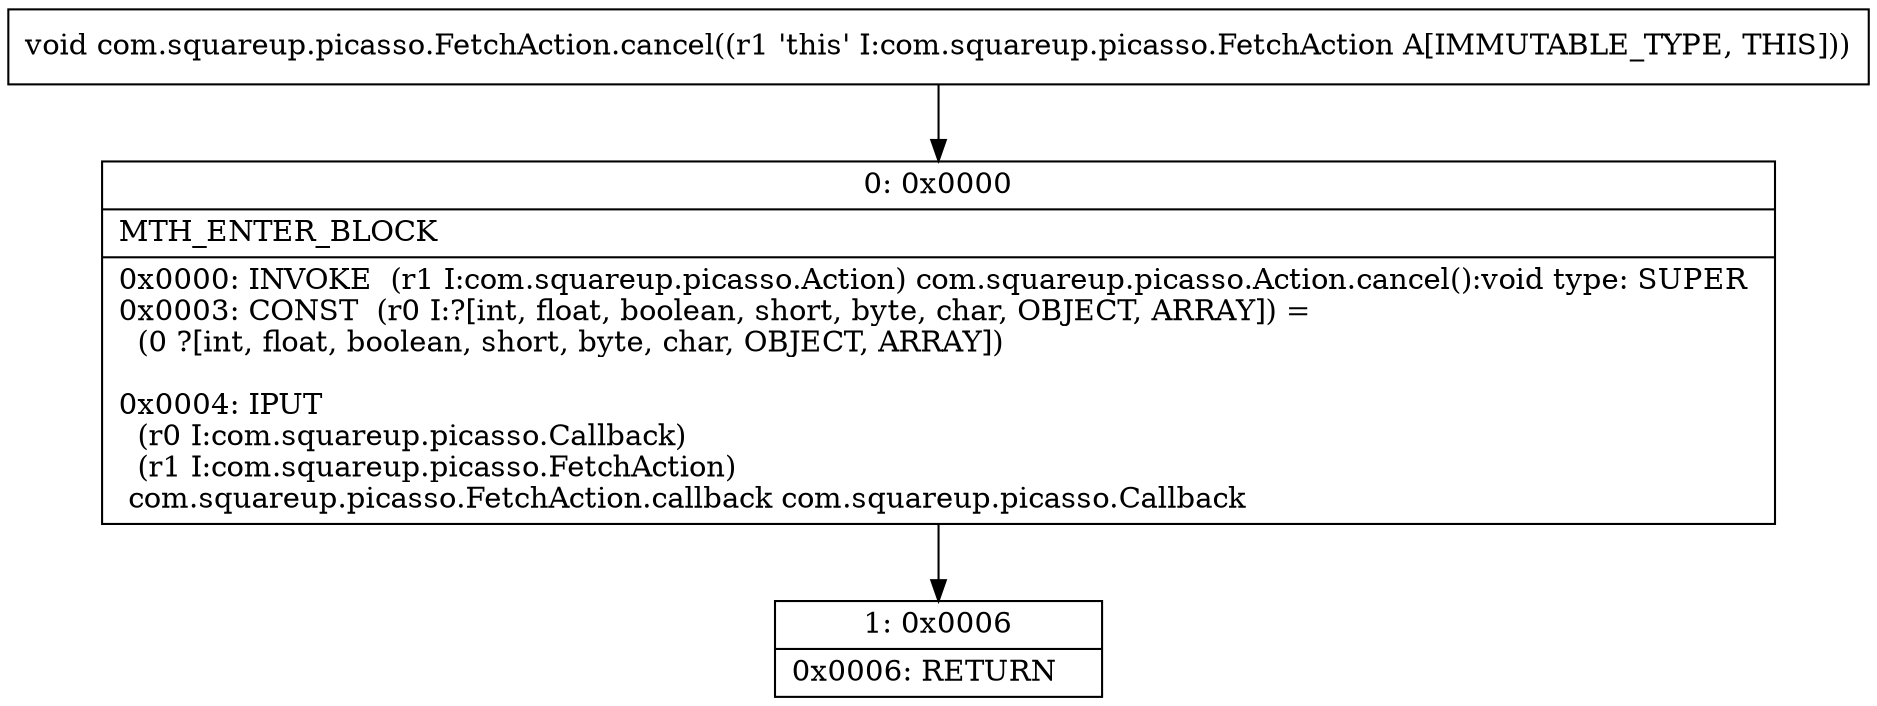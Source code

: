 digraph "CFG forcom.squareup.picasso.FetchAction.cancel()V" {
Node_0 [shape=record,label="{0\:\ 0x0000|MTH_ENTER_BLOCK\l|0x0000: INVOKE  (r1 I:com.squareup.picasso.Action) com.squareup.picasso.Action.cancel():void type: SUPER \l0x0003: CONST  (r0 I:?[int, float, boolean, short, byte, char, OBJECT, ARRAY]) = \l  (0 ?[int, float, boolean, short, byte, char, OBJECT, ARRAY])\l \l0x0004: IPUT  \l  (r0 I:com.squareup.picasso.Callback)\l  (r1 I:com.squareup.picasso.FetchAction)\l com.squareup.picasso.FetchAction.callback com.squareup.picasso.Callback \l}"];
Node_1 [shape=record,label="{1\:\ 0x0006|0x0006: RETURN   \l}"];
MethodNode[shape=record,label="{void com.squareup.picasso.FetchAction.cancel((r1 'this' I:com.squareup.picasso.FetchAction A[IMMUTABLE_TYPE, THIS])) }"];
MethodNode -> Node_0;
Node_0 -> Node_1;
}

